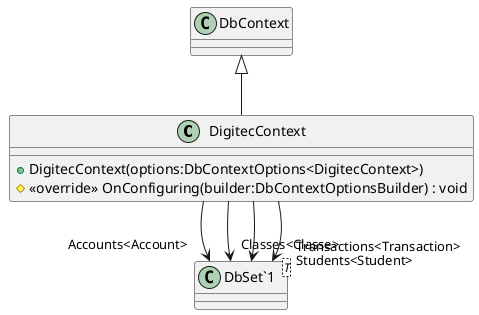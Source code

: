 @startuml
class DigitecContext {
    + DigitecContext(options:DbContextOptions<DigitecContext>)
    # <<override>> OnConfiguring(builder:DbContextOptionsBuilder) : void
}
class "DbSet`1"<T> {
}
DbContext <|-- DigitecContext
DigitecContext --> "Accounts<Account>" "DbSet`1"
DigitecContext --> "Classes<Classe>" "DbSet`1"
DigitecContext --> "Students<Student>" "DbSet`1"
DigitecContext --> "Transactions<Transaction>" "DbSet`1"
@enduml
